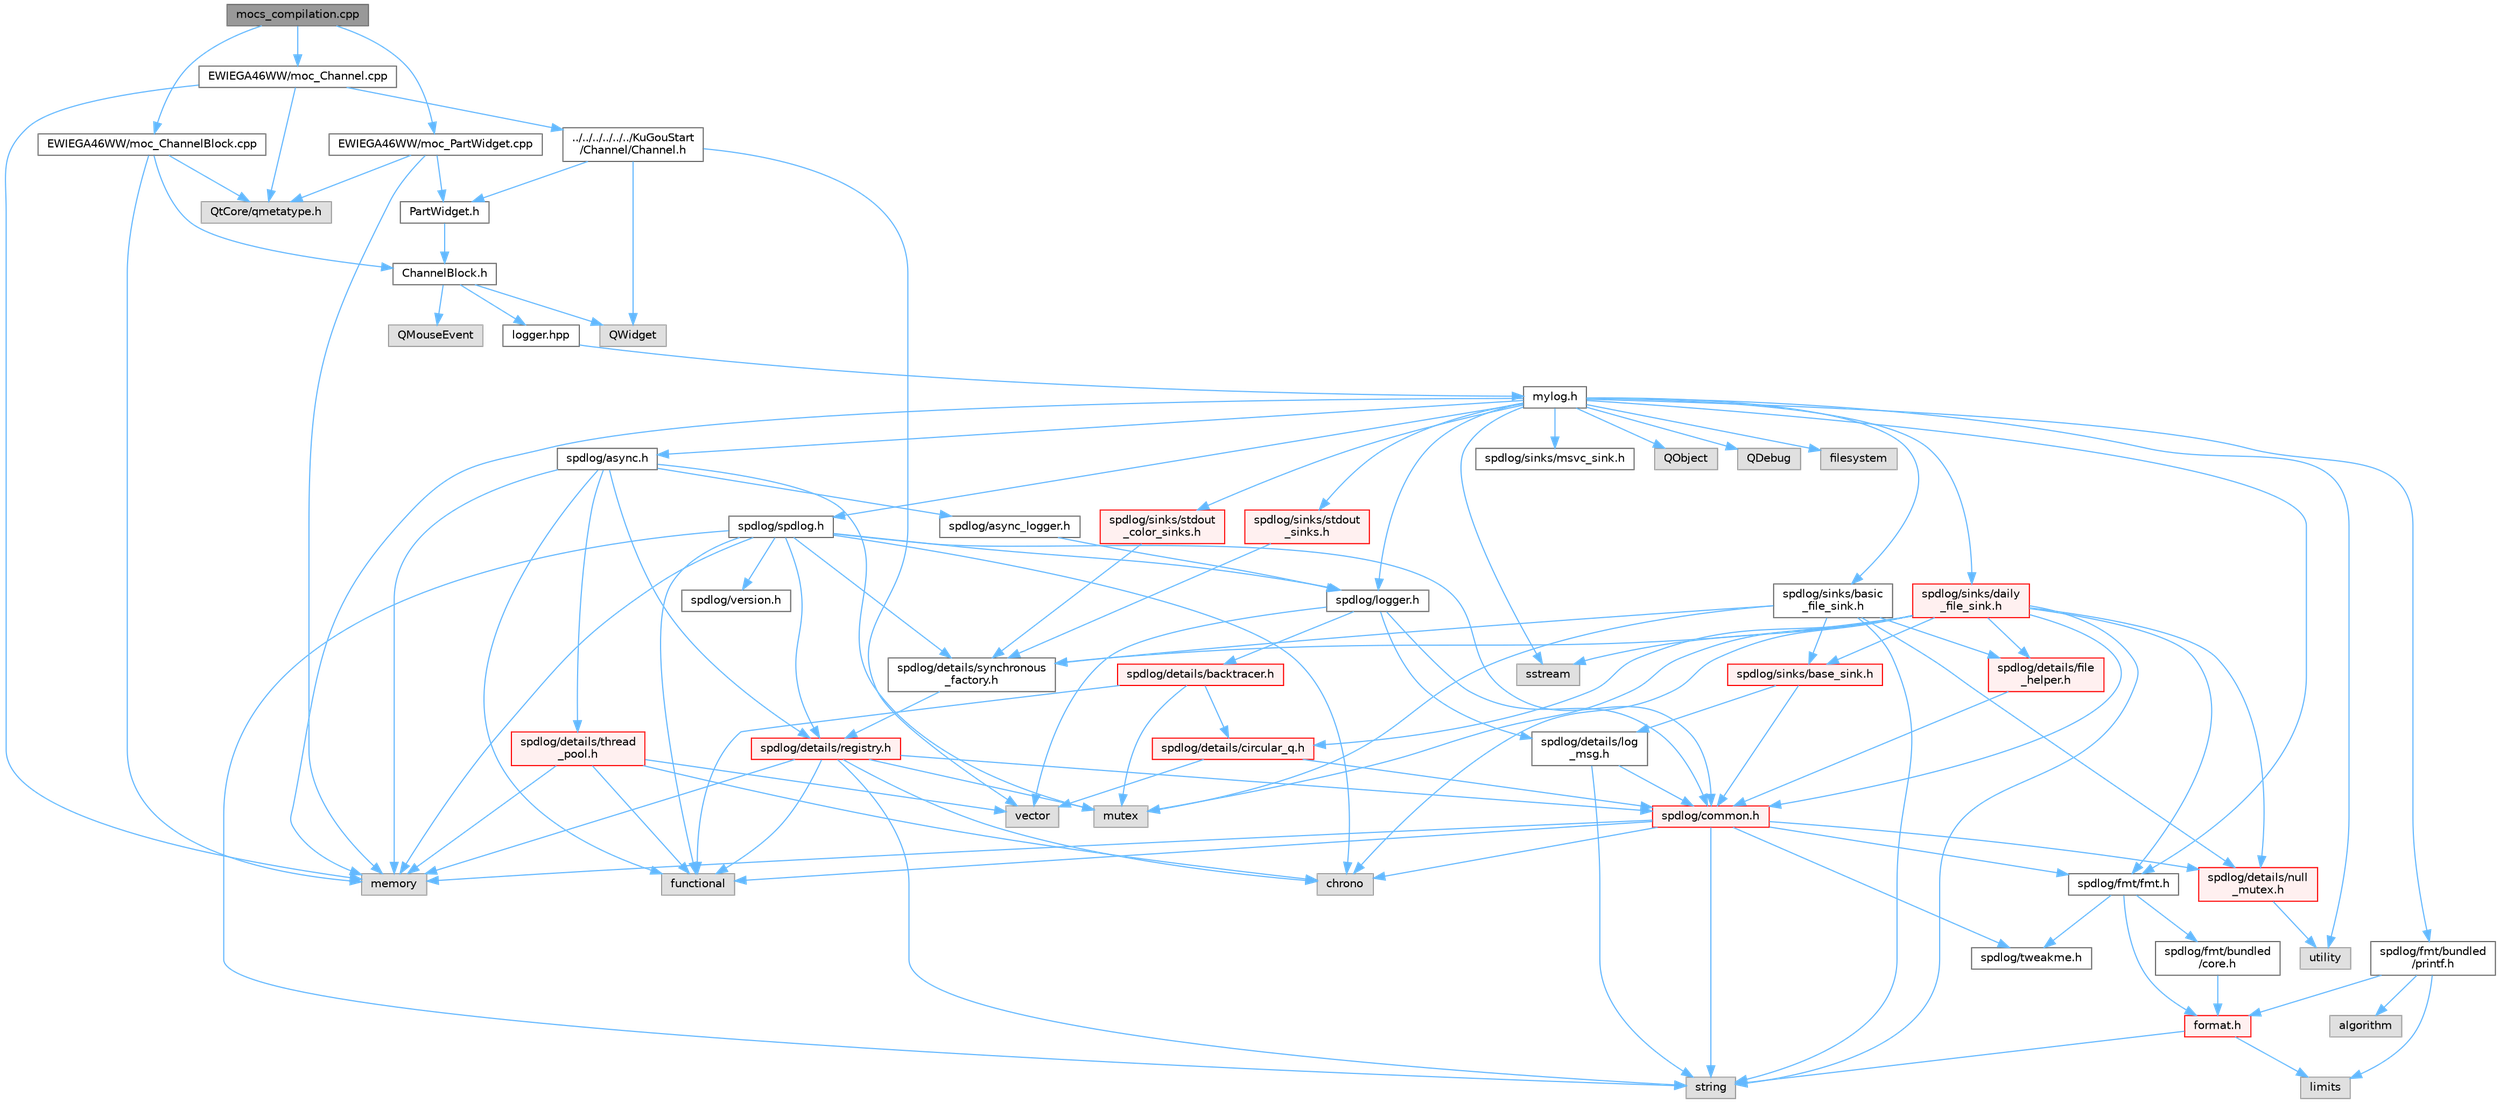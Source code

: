 digraph "mocs_compilation.cpp"
{
 // LATEX_PDF_SIZE
  bgcolor="transparent";
  edge [fontname=Helvetica,fontsize=10,labelfontname=Helvetica,labelfontsize=10];
  node [fontname=Helvetica,fontsize=10,shape=box,height=0.2,width=0.4];
  Node1 [id="Node000001",label="mocs_compilation.cpp",height=0.2,width=0.4,color="gray40", fillcolor="grey60", style="filled", fontcolor="black",tooltip=" "];
  Node1 -> Node2 [id="edge1_Node000001_Node000002",color="steelblue1",style="solid",tooltip=" "];
  Node2 [id="Node000002",label="EWIEGA46WW/moc_Channel.cpp",height=0.2,width=0.4,color="grey40", fillcolor="white", style="filled",URL="$build_2_desktop___qt__6__6__2___min_g_w__64__bit-_release_2_ku_gou_start_2_channel_2_channel__au996950920bdeda2bc4ec768701356f33.html",tooltip=" "];
  Node2 -> Node3 [id="edge2_Node000002_Node000003",color="steelblue1",style="solid",tooltip=" "];
  Node3 [id="Node000003",label="../../../../../../KuGouStart\l/Channel/Channel.h",height=0.2,width=0.4,color="grey40", fillcolor="white", style="filled",URL="$_channel_8h.html",tooltip="定义 Channel 类，提供音乐频道主界面"];
  Node3 -> Node4 [id="edge3_Node000003_Node000004",color="steelblue1",style="solid",tooltip=" "];
  Node4 [id="Node000004",label="PartWidget.h",height=0.2,width=0.4,color="grey40", fillcolor="white", style="filled",URL="$_part_widget_8h.html",tooltip="定义 PartWidget 类，提供频道分区界面"];
  Node4 -> Node5 [id="edge4_Node000004_Node000005",color="steelblue1",style="solid",tooltip=" "];
  Node5 [id="Node000005",label="ChannelBlock.h",height=0.2,width=0.4,color="grey40", fillcolor="white", style="filled",URL="$_channel_block_8h.html",tooltip="定义 ChannelBlock 类，提供音乐频道块界面"];
  Node5 -> Node6 [id="edge5_Node000005_Node000006",color="steelblue1",style="solid",tooltip=" "];
  Node6 [id="Node000006",label="QMouseEvent",height=0.2,width=0.4,color="grey60", fillcolor="#E0E0E0", style="filled",tooltip=" "];
  Node5 -> Node7 [id="edge6_Node000005_Node000007",color="steelblue1",style="solid",tooltip=" "];
  Node7 [id="Node000007",label="QWidget",height=0.2,width=0.4,color="grey60", fillcolor="#E0E0E0", style="filled",tooltip=" "];
  Node5 -> Node8 [id="edge7_Node000005_Node000008",color="steelblue1",style="solid",tooltip=" "];
  Node8 [id="Node000008",label="logger.hpp",height=0.2,width=0.4,color="grey40", fillcolor="white", style="filled",URL="$logger_8hpp.html",tooltip=" "];
  Node8 -> Node9 [id="edge8_Node000008_Node000009",color="steelblue1",style="solid",tooltip=" "];
  Node9 [id="Node000009",label="mylog.h",height=0.2,width=0.4,color="grey40", fillcolor="white", style="filled",URL="$mylog_8h.html",tooltip=" "];
  Node9 -> Node10 [id="edge9_Node000009_Node000010",color="steelblue1",style="solid",tooltip=" "];
  Node10 [id="Node000010",label="filesystem",height=0.2,width=0.4,color="grey60", fillcolor="#E0E0E0", style="filled",tooltip=" "];
  Node9 -> Node11 [id="edge10_Node000009_Node000011",color="steelblue1",style="solid",tooltip=" "];
  Node11 [id="Node000011",label="sstream",height=0.2,width=0.4,color="grey60", fillcolor="#E0E0E0", style="filled",tooltip=" "];
  Node9 -> Node12 [id="edge11_Node000009_Node000012",color="steelblue1",style="solid",tooltip=" "];
  Node12 [id="Node000012",label="memory",height=0.2,width=0.4,color="grey60", fillcolor="#E0E0E0", style="filled",tooltip=" "];
  Node9 -> Node13 [id="edge12_Node000009_Node000013",color="steelblue1",style="solid",tooltip=" "];
  Node13 [id="Node000013",label="spdlog/spdlog.h",height=0.2,width=0.4,color="grey40", fillcolor="white", style="filled",URL="$spdlog_8h.html",tooltip=" "];
  Node13 -> Node14 [id="edge13_Node000013_Node000014",color="steelblue1",style="solid",tooltip=" "];
  Node14 [id="Node000014",label="spdlog/common.h",height=0.2,width=0.4,color="red", fillcolor="#FFF0F0", style="filled",URL="$_my_spdlog_2spdlog_2common_8h.html",tooltip=" "];
  Node14 -> Node15 [id="edge14_Node000014_Node000015",color="steelblue1",style="solid",tooltip=" "];
  Node15 [id="Node000015",label="spdlog/details/null\l_mutex.h",height=0.2,width=0.4,color="red", fillcolor="#FFF0F0", style="filled",URL="$null__mutex_8h.html",tooltip=" "];
  Node15 -> Node17 [id="edge15_Node000015_Node000017",color="steelblue1",style="solid",tooltip=" "];
  Node17 [id="Node000017",label="utility",height=0.2,width=0.4,color="grey60", fillcolor="#E0E0E0", style="filled",tooltip=" "];
  Node14 -> Node18 [id="edge16_Node000014_Node000018",color="steelblue1",style="solid",tooltip=" "];
  Node18 [id="Node000018",label="spdlog/tweakme.h",height=0.2,width=0.4,color="grey40", fillcolor="white", style="filled",URL="$tweakme_8h.html",tooltip=" "];
  Node14 -> Node19 [id="edge17_Node000014_Node000019",color="steelblue1",style="solid",tooltip=" "];
  Node19 [id="Node000019",label="chrono",height=0.2,width=0.4,color="grey60", fillcolor="#E0E0E0", style="filled",tooltip=" "];
  Node14 -> Node22 [id="edge18_Node000014_Node000022",color="steelblue1",style="solid",tooltip=" "];
  Node22 [id="Node000022",label="functional",height=0.2,width=0.4,color="grey60", fillcolor="#E0E0E0", style="filled",tooltip=" "];
  Node14 -> Node12 [id="edge19_Node000014_Node000012",color="steelblue1",style="solid",tooltip=" "];
  Node14 -> Node24 [id="edge20_Node000014_Node000024",color="steelblue1",style="solid",tooltip=" "];
  Node24 [id="Node000024",label="string",height=0.2,width=0.4,color="grey60", fillcolor="#E0E0E0", style="filled",tooltip=" "];
  Node14 -> Node26 [id="edge21_Node000014_Node000026",color="steelblue1",style="solid",tooltip=" "];
  Node26 [id="Node000026",label="spdlog/fmt/fmt.h",height=0.2,width=0.4,color="grey40", fillcolor="white", style="filled",URL="$fmt_8h.html",tooltip=" "];
  Node26 -> Node18 [id="edge22_Node000026_Node000018",color="steelblue1",style="solid",tooltip=" "];
  Node26 -> Node27 [id="edge23_Node000026_Node000027",color="steelblue1",style="solid",tooltip=" "];
  Node27 [id="Node000027",label="spdlog/fmt/bundled\l/core.h",height=0.2,width=0.4,color="grey40", fillcolor="white", style="filled",URL="$core_8h.html",tooltip=" "];
  Node27 -> Node28 [id="edge24_Node000027_Node000028",color="steelblue1",style="solid",tooltip=" "];
  Node28 [id="Node000028",label="format.h",height=0.2,width=0.4,color="red", fillcolor="#FFF0F0", style="filled",URL="$format_8h.html",tooltip=" "];
  Node28 -> Node37 [id="edge25_Node000028_Node000037",color="steelblue1",style="solid",tooltip=" "];
  Node37 [id="Node000037",label="limits",height=0.2,width=0.4,color="grey60", fillcolor="#E0E0E0", style="filled",tooltip=" "];
  Node28 -> Node24 [id="edge26_Node000028_Node000024",color="steelblue1",style="solid",tooltip=" "];
  Node26 -> Node28 [id="edge27_Node000026_Node000028",color="steelblue1",style="solid",tooltip=" "];
  Node13 -> Node48 [id="edge28_Node000013_Node000048",color="steelblue1",style="solid",tooltip=" "];
  Node48 [id="Node000048",label="spdlog/details/registry.h",height=0.2,width=0.4,color="red", fillcolor="#FFF0F0", style="filled",URL="$registry_8h.html",tooltip=" "];
  Node48 -> Node14 [id="edge29_Node000048_Node000014",color="steelblue1",style="solid",tooltip=" "];
  Node48 -> Node19 [id="edge30_Node000048_Node000019",color="steelblue1",style="solid",tooltip=" "];
  Node48 -> Node22 [id="edge31_Node000048_Node000022",color="steelblue1",style="solid",tooltip=" "];
  Node48 -> Node12 [id="edge32_Node000048_Node000012",color="steelblue1",style="solid",tooltip=" "];
  Node48 -> Node51 [id="edge33_Node000048_Node000051",color="steelblue1",style="solid",tooltip=" "];
  Node51 [id="Node000051",label="mutex",height=0.2,width=0.4,color="grey60", fillcolor="#E0E0E0", style="filled",tooltip=" "];
  Node48 -> Node24 [id="edge34_Node000048_Node000024",color="steelblue1",style="solid",tooltip=" "];
  Node13 -> Node54 [id="edge35_Node000013_Node000054",color="steelblue1",style="solid",tooltip=" "];
  Node54 [id="Node000054",label="spdlog/details/synchronous\l_factory.h",height=0.2,width=0.4,color="grey40", fillcolor="white", style="filled",URL="$synchronous__factory_8h.html",tooltip=" "];
  Node54 -> Node48 [id="edge36_Node000054_Node000048",color="steelblue1",style="solid",tooltip=" "];
  Node13 -> Node55 [id="edge37_Node000013_Node000055",color="steelblue1",style="solid",tooltip=" "];
  Node55 [id="Node000055",label="spdlog/logger.h",height=0.2,width=0.4,color="grey40", fillcolor="white", style="filled",URL="$logger_8h.html",tooltip=" "];
  Node55 -> Node14 [id="edge38_Node000055_Node000014",color="steelblue1",style="solid",tooltip=" "];
  Node55 -> Node56 [id="edge39_Node000055_Node000056",color="steelblue1",style="solid",tooltip=" "];
  Node56 [id="Node000056",label="spdlog/details/backtracer.h",height=0.2,width=0.4,color="red", fillcolor="#FFF0F0", style="filled",URL="$backtracer_8h.html",tooltip=" "];
  Node56 -> Node57 [id="edge40_Node000056_Node000057",color="steelblue1",style="solid",tooltip=" "];
  Node57 [id="Node000057",label="spdlog/details/circular_q.h",height=0.2,width=0.4,color="red", fillcolor="#FFF0F0", style="filled",URL="$circular__q_8h.html",tooltip=" "];
  Node57 -> Node59 [id="edge41_Node000057_Node000059",color="steelblue1",style="solid",tooltip=" "];
  Node59 [id="Node000059",label="vector",height=0.2,width=0.4,color="grey60", fillcolor="#E0E0E0", style="filled",tooltip=" "];
  Node57 -> Node14 [id="edge42_Node000057_Node000014",color="steelblue1",style="solid",tooltip=" "];
  Node56 -> Node22 [id="edge43_Node000056_Node000022",color="steelblue1",style="solid",tooltip=" "];
  Node56 -> Node51 [id="edge44_Node000056_Node000051",color="steelblue1",style="solid",tooltip=" "];
  Node55 -> Node61 [id="edge45_Node000055_Node000061",color="steelblue1",style="solid",tooltip=" "];
  Node61 [id="Node000061",label="spdlog/details/log\l_msg.h",height=0.2,width=0.4,color="grey40", fillcolor="white", style="filled",URL="$log__msg_8h.html",tooltip=" "];
  Node61 -> Node14 [id="edge46_Node000061_Node000014",color="steelblue1",style="solid",tooltip=" "];
  Node61 -> Node24 [id="edge47_Node000061_Node000024",color="steelblue1",style="solid",tooltip=" "];
  Node55 -> Node59 [id="edge48_Node000055_Node000059",color="steelblue1",style="solid",tooltip=" "];
  Node13 -> Node62 [id="edge49_Node000013_Node000062",color="steelblue1",style="solid",tooltip=" "];
  Node62 [id="Node000062",label="spdlog/version.h",height=0.2,width=0.4,color="grey40", fillcolor="white", style="filled",URL="$version_8h.html",tooltip=" "];
  Node13 -> Node19 [id="edge50_Node000013_Node000019",color="steelblue1",style="solid",tooltip=" "];
  Node13 -> Node22 [id="edge51_Node000013_Node000022",color="steelblue1",style="solid",tooltip=" "];
  Node13 -> Node12 [id="edge52_Node000013_Node000012",color="steelblue1",style="solid",tooltip=" "];
  Node13 -> Node24 [id="edge53_Node000013_Node000024",color="steelblue1",style="solid",tooltip=" "];
  Node9 -> Node63 [id="edge54_Node000009_Node000063",color="steelblue1",style="solid",tooltip=" "];
  Node63 [id="Node000063",label="spdlog/async.h",height=0.2,width=0.4,color="grey40", fillcolor="white", style="filled",URL="$_my_spdlog_2spdlog_2_async_8h.html",tooltip=" "];
  Node63 -> Node64 [id="edge55_Node000063_Node000064",color="steelblue1",style="solid",tooltip=" "];
  Node64 [id="Node000064",label="spdlog/async_logger.h",height=0.2,width=0.4,color="grey40", fillcolor="white", style="filled",URL="$async__logger_8h.html",tooltip=" "];
  Node64 -> Node55 [id="edge56_Node000064_Node000055",color="steelblue1",style="solid",tooltip=" "];
  Node63 -> Node48 [id="edge57_Node000063_Node000048",color="steelblue1",style="solid",tooltip=" "];
  Node63 -> Node65 [id="edge58_Node000063_Node000065",color="steelblue1",style="solid",tooltip=" "];
  Node65 [id="Node000065",label="spdlog/details/thread\l_pool.h",height=0.2,width=0.4,color="red", fillcolor="#FFF0F0", style="filled",URL="$thread__pool_8h.html",tooltip=" "];
  Node65 -> Node19 [id="edge59_Node000065_Node000019",color="steelblue1",style="solid",tooltip=" "];
  Node65 -> Node22 [id="edge60_Node000065_Node000022",color="steelblue1",style="solid",tooltip=" "];
  Node65 -> Node12 [id="edge61_Node000065_Node000012",color="steelblue1",style="solid",tooltip=" "];
  Node65 -> Node59 [id="edge62_Node000065_Node000059",color="steelblue1",style="solid",tooltip=" "];
  Node63 -> Node22 [id="edge63_Node000063_Node000022",color="steelblue1",style="solid",tooltip=" "];
  Node63 -> Node12 [id="edge64_Node000063_Node000012",color="steelblue1",style="solid",tooltip=" "];
  Node63 -> Node51 [id="edge65_Node000063_Node000051",color="steelblue1",style="solid",tooltip=" "];
  Node9 -> Node55 [id="edge66_Node000009_Node000055",color="steelblue1",style="solid",tooltip=" "];
  Node9 -> Node26 [id="edge67_Node000009_Node000026",color="steelblue1",style="solid",tooltip=" "];
  Node9 -> Node69 [id="edge68_Node000009_Node000069",color="steelblue1",style="solid",tooltip=" "];
  Node69 [id="Node000069",label="spdlog/fmt/bundled\l/printf.h",height=0.2,width=0.4,color="grey40", fillcolor="white", style="filled",URL="$printf_8h.html",tooltip=" "];
  Node69 -> Node42 [id="edge69_Node000069_Node000042",color="steelblue1",style="solid",tooltip=" "];
  Node42 [id="Node000042",label="algorithm",height=0.2,width=0.4,color="grey60", fillcolor="#E0E0E0", style="filled",tooltip=" "];
  Node69 -> Node37 [id="edge70_Node000069_Node000037",color="steelblue1",style="solid",tooltip=" "];
  Node69 -> Node28 [id="edge71_Node000069_Node000028",color="steelblue1",style="solid",tooltip=" "];
  Node9 -> Node70 [id="edge72_Node000009_Node000070",color="steelblue1",style="solid",tooltip=" "];
  Node70 [id="Node000070",label="spdlog/sinks/basic\l_file_sink.h",height=0.2,width=0.4,color="grey40", fillcolor="white", style="filled",URL="$basic__file__sink_8h.html",tooltip=" "];
  Node70 -> Node71 [id="edge73_Node000070_Node000071",color="steelblue1",style="solid",tooltip=" "];
  Node71 [id="Node000071",label="spdlog/details/file\l_helper.h",height=0.2,width=0.4,color="red", fillcolor="#FFF0F0", style="filled",URL="$file__helper_8h.html",tooltip=" "];
  Node71 -> Node14 [id="edge74_Node000071_Node000014",color="steelblue1",style="solid",tooltip=" "];
  Node70 -> Node15 [id="edge75_Node000070_Node000015",color="steelblue1",style="solid",tooltip=" "];
  Node70 -> Node54 [id="edge76_Node000070_Node000054",color="steelblue1",style="solid",tooltip=" "];
  Node70 -> Node73 [id="edge77_Node000070_Node000073",color="steelblue1",style="solid",tooltip=" "];
  Node73 [id="Node000073",label="spdlog/sinks/base_sink.h",height=0.2,width=0.4,color="red", fillcolor="#FFF0F0", style="filled",URL="$base__sink_8h.html",tooltip=" "];
  Node73 -> Node14 [id="edge78_Node000073_Node000014",color="steelblue1",style="solid",tooltip=" "];
  Node73 -> Node61 [id="edge79_Node000073_Node000061",color="steelblue1",style="solid",tooltip=" "];
  Node70 -> Node51 [id="edge80_Node000070_Node000051",color="steelblue1",style="solid",tooltip=" "];
  Node70 -> Node24 [id="edge81_Node000070_Node000024",color="steelblue1",style="solid",tooltip=" "];
  Node9 -> Node76 [id="edge82_Node000009_Node000076",color="steelblue1",style="solid",tooltip=" "];
  Node76 [id="Node000076",label="spdlog/sinks/daily\l_file_sink.h",height=0.2,width=0.4,color="red", fillcolor="#FFF0F0", style="filled",URL="$daily__file__sink_8h.html",tooltip=" "];
  Node76 -> Node14 [id="edge83_Node000076_Node000014",color="steelblue1",style="solid",tooltip=" "];
  Node76 -> Node57 [id="edge84_Node000076_Node000057",color="steelblue1",style="solid",tooltip=" "];
  Node76 -> Node71 [id="edge85_Node000076_Node000071",color="steelblue1",style="solid",tooltip=" "];
  Node76 -> Node15 [id="edge86_Node000076_Node000015",color="steelblue1",style="solid",tooltip=" "];
  Node76 -> Node54 [id="edge87_Node000076_Node000054",color="steelblue1",style="solid",tooltip=" "];
  Node76 -> Node26 [id="edge88_Node000076_Node000026",color="steelblue1",style="solid",tooltip=" "];
  Node76 -> Node73 [id="edge89_Node000076_Node000073",color="steelblue1",style="solid",tooltip=" "];
  Node76 -> Node19 [id="edge90_Node000076_Node000019",color="steelblue1",style="solid",tooltip=" "];
  Node76 -> Node51 [id="edge91_Node000076_Node000051",color="steelblue1",style="solid",tooltip=" "];
  Node76 -> Node11 [id="edge92_Node000076_Node000011",color="steelblue1",style="solid",tooltip=" "];
  Node76 -> Node24 [id="edge93_Node000076_Node000024",color="steelblue1",style="solid",tooltip=" "];
  Node9 -> Node81 [id="edge94_Node000009_Node000081",color="steelblue1",style="solid",tooltip=" "];
  Node81 [id="Node000081",label="spdlog/sinks/msvc_sink.h",height=0.2,width=0.4,color="grey40", fillcolor="white", style="filled",URL="$msvc__sink_8h.html",tooltip=" "];
  Node9 -> Node82 [id="edge95_Node000009_Node000082",color="steelblue1",style="solid",tooltip=" "];
  Node82 [id="Node000082",label="spdlog/sinks/stdout\l_sinks.h",height=0.2,width=0.4,color="red", fillcolor="#FFF0F0", style="filled",URL="$stdout__sinks_8h.html",tooltip=" "];
  Node82 -> Node54 [id="edge96_Node000082_Node000054",color="steelblue1",style="solid",tooltip=" "];
  Node9 -> Node84 [id="edge97_Node000009_Node000084",color="steelblue1",style="solid",tooltip=" "];
  Node84 [id="Node000084",label="spdlog/sinks/stdout\l_color_sinks.h",height=0.2,width=0.4,color="red", fillcolor="#FFF0F0", style="filled",URL="$stdout__color__sinks_8h.html",tooltip=" "];
  Node84 -> Node54 [id="edge98_Node000084_Node000054",color="steelblue1",style="solid",tooltip=" "];
  Node9 -> Node87 [id="edge99_Node000009_Node000087",color="steelblue1",style="solid",tooltip=" "];
  Node87 [id="Node000087",label="QObject",height=0.2,width=0.4,color="grey60", fillcolor="#E0E0E0", style="filled",tooltip=" "];
  Node9 -> Node88 [id="edge100_Node000009_Node000088",color="steelblue1",style="solid",tooltip=" "];
  Node88 [id="Node000088",label="QDebug",height=0.2,width=0.4,color="grey60", fillcolor="#E0E0E0", style="filled",tooltip=" "];
  Node9 -> Node17 [id="edge101_Node000009_Node000017",color="steelblue1",style="solid",tooltip=" "];
  Node3 -> Node7 [id="edge102_Node000003_Node000007",color="steelblue1",style="solid",tooltip=" "];
  Node3 -> Node59 [id="edge103_Node000003_Node000059",color="steelblue1",style="solid",tooltip=" "];
  Node2 -> Node89 [id="edge104_Node000002_Node000089",color="steelblue1",style="solid",tooltip=" "];
  Node89 [id="Node000089",label="QtCore/qmetatype.h",height=0.2,width=0.4,color="grey60", fillcolor="#E0E0E0", style="filled",tooltip=" "];
  Node2 -> Node12 [id="edge105_Node000002_Node000012",color="steelblue1",style="solid",tooltip=" "];
  Node1 -> Node90 [id="edge106_Node000001_Node000090",color="steelblue1",style="solid",tooltip=" "];
  Node90 [id="Node000090",label="EWIEGA46WW/moc_ChannelBlock.cpp",height=0.2,width=0.4,color="grey40", fillcolor="white", style="filled",URL="$build_2_desktop___qt__6__6__2___min_g_w__64__bit-_release_2_ku_gou_start_2_channel_2_channel__au071a5654a999c965ed067ba363c354e0.html",tooltip=" "];
  Node90 -> Node5 [id="edge107_Node000090_Node000005",color="steelblue1",style="solid",tooltip=" "];
  Node90 -> Node89 [id="edge108_Node000090_Node000089",color="steelblue1",style="solid",tooltip=" "];
  Node90 -> Node12 [id="edge109_Node000090_Node000012",color="steelblue1",style="solid",tooltip=" "];
  Node1 -> Node91 [id="edge110_Node000001_Node000091",color="steelblue1",style="solid",tooltip=" "];
  Node91 [id="Node000091",label="EWIEGA46WW/moc_PartWidget.cpp",height=0.2,width=0.4,color="grey40", fillcolor="white", style="filled",URL="$build_2_desktop___qt__6__6__2___min_g_w__64__bit-_release_2_ku_gou_start_2_channel_2_channel__au9ed2818cec8720df74cdf4bb996a20ce.html",tooltip=" "];
  Node91 -> Node4 [id="edge111_Node000091_Node000004",color="steelblue1",style="solid",tooltip=" "];
  Node91 -> Node89 [id="edge112_Node000091_Node000089",color="steelblue1",style="solid",tooltip=" "];
  Node91 -> Node12 [id="edge113_Node000091_Node000012",color="steelblue1",style="solid",tooltip=" "];
}
